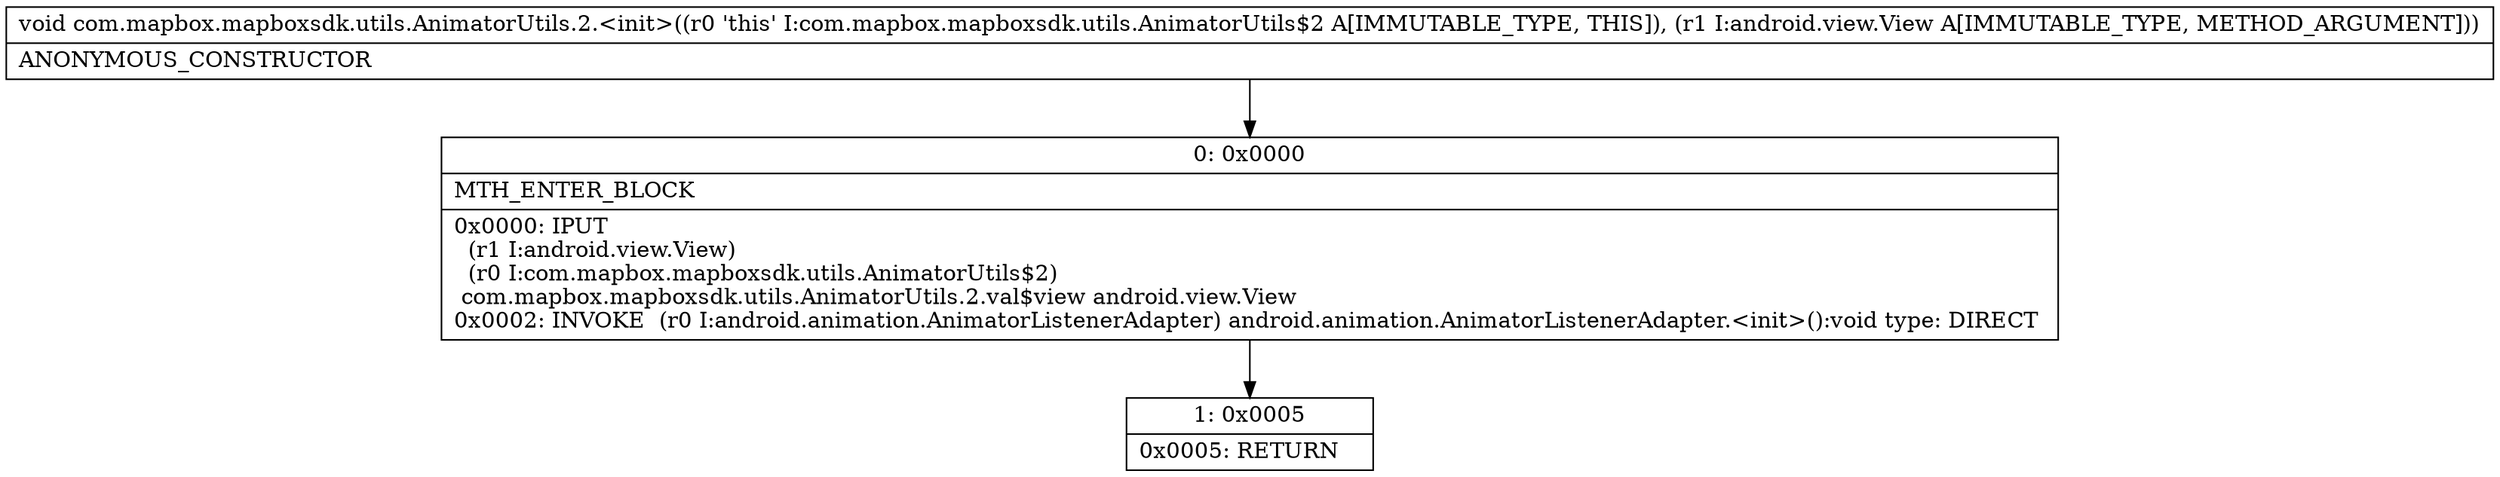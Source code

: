 digraph "CFG forcom.mapbox.mapboxsdk.utils.AnimatorUtils.2.\<init\>(Landroid\/view\/View;)V" {
Node_0 [shape=record,label="{0\:\ 0x0000|MTH_ENTER_BLOCK\l|0x0000: IPUT  \l  (r1 I:android.view.View)\l  (r0 I:com.mapbox.mapboxsdk.utils.AnimatorUtils$2)\l com.mapbox.mapboxsdk.utils.AnimatorUtils.2.val$view android.view.View \l0x0002: INVOKE  (r0 I:android.animation.AnimatorListenerAdapter) android.animation.AnimatorListenerAdapter.\<init\>():void type: DIRECT \l}"];
Node_1 [shape=record,label="{1\:\ 0x0005|0x0005: RETURN   \l}"];
MethodNode[shape=record,label="{void com.mapbox.mapboxsdk.utils.AnimatorUtils.2.\<init\>((r0 'this' I:com.mapbox.mapboxsdk.utils.AnimatorUtils$2 A[IMMUTABLE_TYPE, THIS]), (r1 I:android.view.View A[IMMUTABLE_TYPE, METHOD_ARGUMENT]))  | ANONYMOUS_CONSTRUCTOR\l}"];
MethodNode -> Node_0;
Node_0 -> Node_1;
}

